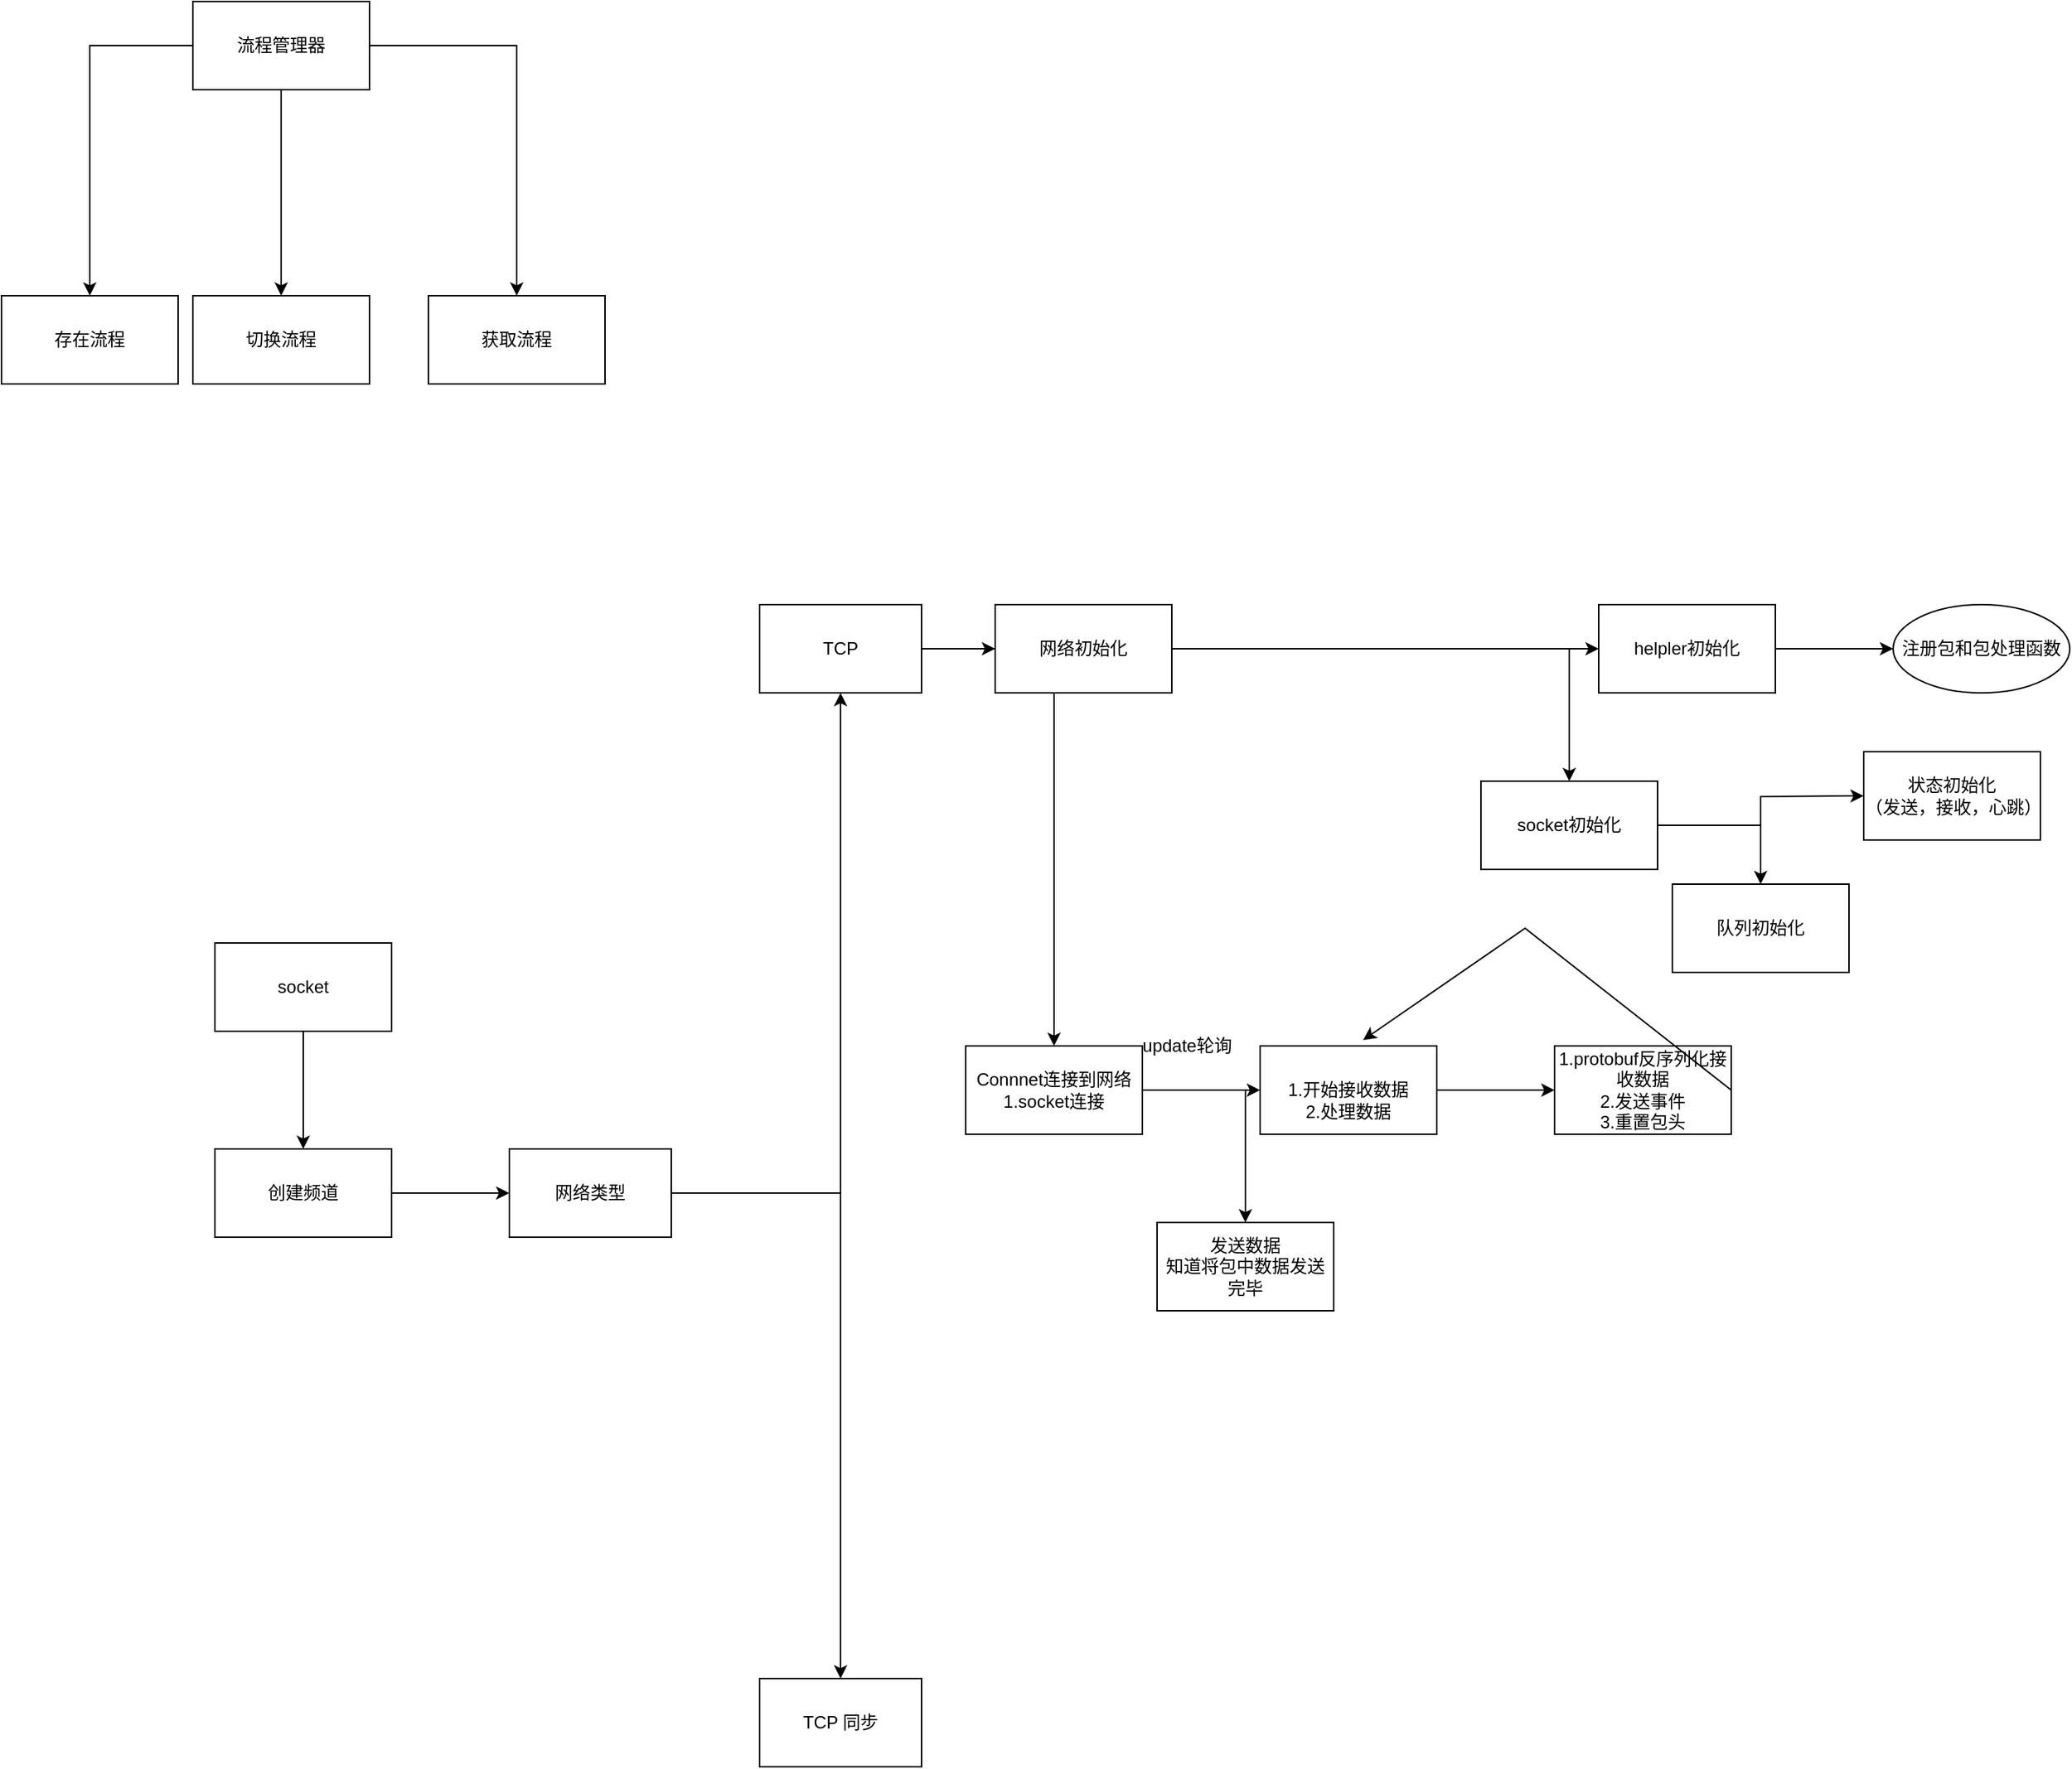 <mxfile version="20.2.4" type="github">
  <diagram id="-vz4P1ZITSGPAcEF1N8J" name="Page-1">
    <mxGraphModel dx="1422" dy="1963" grid="1" gridSize="10" guides="1" tooltips="1" connect="1" arrows="1" fold="1" page="1" pageScale="1" pageWidth="827" pageHeight="1169" math="0" shadow="0">
      <root>
        <mxCell id="0" />
        <mxCell id="1" parent="0" />
        <mxCell id="q0Rex6J8z_JQCzWFVHfo-3" value="" style="edgeStyle=orthogonalEdgeStyle;rounded=0;orthogonalLoop=1;jettySize=auto;html=1;" parent="1" source="q0Rex6J8z_JQCzWFVHfo-1" target="q0Rex6J8z_JQCzWFVHfo-2" edge="1">
          <mxGeometry relative="1" as="geometry" />
        </mxCell>
        <mxCell id="q0Rex6J8z_JQCzWFVHfo-5" value="" style="edgeStyle=orthogonalEdgeStyle;rounded=0;orthogonalLoop=1;jettySize=auto;html=1;" parent="1" source="q0Rex6J8z_JQCzWFVHfo-1" target="q0Rex6J8z_JQCzWFVHfo-4" edge="1">
          <mxGeometry relative="1" as="geometry" />
        </mxCell>
        <mxCell id="q0Rex6J8z_JQCzWFVHfo-7" value="" style="edgeStyle=orthogonalEdgeStyle;rounded=0;orthogonalLoop=1;jettySize=auto;html=1;" parent="1" source="q0Rex6J8z_JQCzWFVHfo-1" target="q0Rex6J8z_JQCzWFVHfo-6" edge="1">
          <mxGeometry relative="1" as="geometry" />
        </mxCell>
        <mxCell id="q0Rex6J8z_JQCzWFVHfo-1" value="流程管理器" style="rounded=0;whiteSpace=wrap;html=1;" parent="1" vertex="1">
          <mxGeometry x="235" y="-180" width="120" height="60" as="geometry" />
        </mxCell>
        <mxCell id="q0Rex6J8z_JQCzWFVHfo-2" value="切换流程" style="whiteSpace=wrap;html=1;rounded=0;" parent="1" vertex="1">
          <mxGeometry x="235" y="20" width="120" height="60" as="geometry" />
        </mxCell>
        <mxCell id="q0Rex6J8z_JQCzWFVHfo-4" value="存在流程" style="rounded=0;whiteSpace=wrap;html=1;" parent="1" vertex="1">
          <mxGeometry x="105" y="20" width="120" height="60" as="geometry" />
        </mxCell>
        <mxCell id="q0Rex6J8z_JQCzWFVHfo-6" value="获取流程" style="whiteSpace=wrap;html=1;rounded=0;" parent="1" vertex="1">
          <mxGeometry x="395" y="20" width="120" height="60" as="geometry" />
        </mxCell>
        <mxCell id="vNqGafequIF6js2vLs9z-3" value="" style="edgeStyle=orthogonalEdgeStyle;rounded=0;orthogonalLoop=1;jettySize=auto;html=1;" parent="1" source="vNqGafequIF6js2vLs9z-1" target="vNqGafequIF6js2vLs9z-2" edge="1">
          <mxGeometry relative="1" as="geometry" />
        </mxCell>
        <mxCell id="vNqGafequIF6js2vLs9z-1" value="socket" style="whiteSpace=wrap;html=1;" parent="1" vertex="1">
          <mxGeometry x="250" y="460" width="120" height="60" as="geometry" />
        </mxCell>
        <mxCell id="vNqGafequIF6js2vLs9z-5" value="" style="edgeStyle=orthogonalEdgeStyle;rounded=0;orthogonalLoop=1;jettySize=auto;html=1;" parent="1" source="vNqGafequIF6js2vLs9z-2" target="vNqGafequIF6js2vLs9z-4" edge="1">
          <mxGeometry relative="1" as="geometry" />
        </mxCell>
        <mxCell id="vNqGafequIF6js2vLs9z-2" value="创建频道&lt;br&gt;" style="whiteSpace=wrap;html=1;" parent="1" vertex="1">
          <mxGeometry x="250" y="600" width="120" height="60" as="geometry" />
        </mxCell>
        <mxCell id="vNqGafequIF6js2vLs9z-7" value="" style="edgeStyle=orthogonalEdgeStyle;rounded=0;orthogonalLoop=1;jettySize=auto;html=1;" parent="1" source="vNqGafequIF6js2vLs9z-4" target="vNqGafequIF6js2vLs9z-6" edge="1">
          <mxGeometry relative="1" as="geometry" />
        </mxCell>
        <mxCell id="vNqGafequIF6js2vLs9z-9" value="" style="edgeStyle=orthogonalEdgeStyle;rounded=0;orthogonalLoop=1;jettySize=auto;html=1;" parent="1" source="vNqGafequIF6js2vLs9z-4" target="vNqGafequIF6js2vLs9z-8" edge="1">
          <mxGeometry relative="1" as="geometry" />
        </mxCell>
        <mxCell id="vNqGafequIF6js2vLs9z-4" value="网络类型" style="whiteSpace=wrap;html=1;" parent="1" vertex="1">
          <mxGeometry x="450" y="600" width="110" height="60" as="geometry" />
        </mxCell>
        <mxCell id="vNqGafequIF6js2vLs9z-44" value="" style="edgeStyle=orthogonalEdgeStyle;rounded=0;orthogonalLoop=1;jettySize=auto;html=1;" parent="1" source="vNqGafequIF6js2vLs9z-6" target="vNqGafequIF6js2vLs9z-43" edge="1">
          <mxGeometry relative="1" as="geometry" />
        </mxCell>
        <mxCell id="vNqGafequIF6js2vLs9z-56" value="" style="edgeStyle=orthogonalEdgeStyle;rounded=0;orthogonalLoop=1;jettySize=auto;html=1;" parent="1" source="vNqGafequIF6js2vLs9z-6" target="vNqGafequIF6js2vLs9z-55" edge="1">
          <mxGeometry relative="1" as="geometry" />
        </mxCell>
        <mxCell id="vNqGafequIF6js2vLs9z-6" value="TCP" style="whiteSpace=wrap;html=1;" parent="1" vertex="1">
          <mxGeometry x="620" y="230" width="110" height="60" as="geometry" />
        </mxCell>
        <mxCell id="vNqGafequIF6js2vLs9z-8" value="TCP 同步" style="whiteSpace=wrap;html=1;" parent="1" vertex="1">
          <mxGeometry x="620" y="960" width="110" height="60" as="geometry" />
        </mxCell>
        <mxCell id="vNqGafequIF6js2vLs9z-42" value="" style="edgeStyle=orthogonalEdgeStyle;rounded=0;orthogonalLoop=1;jettySize=auto;html=1;" parent="1" source="vNqGafequIF6js2vLs9z-34" target="vNqGafequIF6js2vLs9z-41" edge="1">
          <mxGeometry relative="1" as="geometry" />
        </mxCell>
        <mxCell id="vNqGafequIF6js2vLs9z-34" value="helpler初始化" style="whiteSpace=wrap;html=1;" parent="1" vertex="1">
          <mxGeometry x="1190" y="230" width="120" height="60" as="geometry" />
        </mxCell>
        <mxCell id="vNqGafequIF6js2vLs9z-41" value="注册包和包处理函数" style="ellipse;whiteSpace=wrap;html=1;" parent="1" vertex="1">
          <mxGeometry x="1390" y="230" width="120" height="60" as="geometry" />
        </mxCell>
        <mxCell id="vNqGafequIF6js2vLs9z-48" value="" style="edgeStyle=orthogonalEdgeStyle;rounded=0;orthogonalLoop=1;jettySize=auto;html=1;" parent="1" source="vNqGafequIF6js2vLs9z-43" target="vNqGafequIF6js2vLs9z-47" edge="1">
          <mxGeometry relative="1" as="geometry" />
        </mxCell>
        <mxCell id="vNqGafequIF6js2vLs9z-43" value="网络初始化" style="whiteSpace=wrap;html=1;" parent="1" vertex="1">
          <mxGeometry x="780" y="230" width="120" height="60" as="geometry" />
        </mxCell>
        <mxCell id="vNqGafequIF6js2vLs9z-45" value="" style="endArrow=classic;html=1;rounded=0;exitX=1;exitY=0.5;exitDx=0;exitDy=0;entryX=0;entryY=0.5;entryDx=0;entryDy=0;" parent="1" source="vNqGafequIF6js2vLs9z-43" target="vNqGafequIF6js2vLs9z-34" edge="1">
          <mxGeometry width="50" height="50" relative="1" as="geometry">
            <mxPoint x="880" y="350" as="sourcePoint" />
            <mxPoint x="930" y="300" as="targetPoint" />
          </mxGeometry>
        </mxCell>
        <mxCell id="vNqGafequIF6js2vLs9z-50" value="" style="edgeStyle=orthogonalEdgeStyle;rounded=0;orthogonalLoop=1;jettySize=auto;html=1;" parent="1" source="vNqGafequIF6js2vLs9z-47" edge="1">
          <mxGeometry relative="1" as="geometry">
            <mxPoint x="1370" y="360" as="targetPoint" />
          </mxGeometry>
        </mxCell>
        <mxCell id="vNqGafequIF6js2vLs9z-52" value="" style="edgeStyle=orthogonalEdgeStyle;rounded=0;orthogonalLoop=1;jettySize=auto;html=1;" parent="1" source="vNqGafequIF6js2vLs9z-47" target="vNqGafequIF6js2vLs9z-51" edge="1">
          <mxGeometry relative="1" as="geometry" />
        </mxCell>
        <mxCell id="vNqGafequIF6js2vLs9z-47" value="socket初始化" style="whiteSpace=wrap;html=1;" parent="1" vertex="1">
          <mxGeometry x="1110" y="350" width="120" height="60" as="geometry" />
        </mxCell>
        <mxCell id="vNqGafequIF6js2vLs9z-49" value="状态初始化&lt;br&gt;（发送，接收，心跳）" style="whiteSpace=wrap;html=1;" parent="1" vertex="1">
          <mxGeometry x="1370" y="330" width="120" height="60" as="geometry" />
        </mxCell>
        <mxCell id="vNqGafequIF6js2vLs9z-51" value="队列初始化" style="whiteSpace=wrap;html=1;" parent="1" vertex="1">
          <mxGeometry x="1240" y="420" width="120" height="60" as="geometry" />
        </mxCell>
        <mxCell id="vNqGafequIF6js2vLs9z-58" value="" style="edgeStyle=orthogonalEdgeStyle;rounded=0;orthogonalLoop=1;jettySize=auto;html=1;" parent="1" source="vNqGafequIF6js2vLs9z-55" target="vNqGafequIF6js2vLs9z-57" edge="1">
          <mxGeometry relative="1" as="geometry" />
        </mxCell>
        <mxCell id="v6LqayzRAc19wyVtaCcf-6" value="" style="edgeStyle=orthogonalEdgeStyle;rounded=0;orthogonalLoop=1;jettySize=auto;html=1;" edge="1" parent="1" source="vNqGafequIF6js2vLs9z-55" target="v6LqayzRAc19wyVtaCcf-5">
          <mxGeometry relative="1" as="geometry" />
        </mxCell>
        <mxCell id="vNqGafequIF6js2vLs9z-55" value="Connnet连接到网络&lt;br&gt;1.socket连接" style="whiteSpace=wrap;html=1;" parent="1" vertex="1">
          <mxGeometry x="760" y="530" width="120" height="60" as="geometry" />
        </mxCell>
        <mxCell id="vNqGafequIF6js2vLs9z-60" value="" style="edgeStyle=orthogonalEdgeStyle;rounded=0;orthogonalLoop=1;jettySize=auto;html=1;" parent="1" source="vNqGafequIF6js2vLs9z-57" target="vNqGafequIF6js2vLs9z-59" edge="1">
          <mxGeometry relative="1" as="geometry" />
        </mxCell>
        <mxCell id="vNqGafequIF6js2vLs9z-57" value="&lt;br&gt;1.开始接收数据&lt;br&gt;2.处理数据" style="whiteSpace=wrap;html=1;" parent="1" vertex="1">
          <mxGeometry x="960" y="530" width="120" height="60" as="geometry" />
        </mxCell>
        <mxCell id="vNqGafequIF6js2vLs9z-59" value="1.protobuf反序列化接收数据&lt;br&gt;2.发送事件&lt;br&gt;3.重置包头" style="whiteSpace=wrap;html=1;" parent="1" vertex="1">
          <mxGeometry x="1160" y="530" width="120" height="60" as="geometry" />
        </mxCell>
        <mxCell id="v6LqayzRAc19wyVtaCcf-2" value="" style="endArrow=classic;html=1;rounded=0;exitX=1;exitY=0.5;exitDx=0;exitDy=0;entryX=0.583;entryY=-0.067;entryDx=0;entryDy=0;entryPerimeter=0;" edge="1" parent="1" source="vNqGafequIF6js2vLs9z-59" target="vNqGafequIF6js2vLs9z-57">
          <mxGeometry width="50" height="50" relative="1" as="geometry">
            <mxPoint x="970" y="570" as="sourcePoint" />
            <mxPoint x="1020" y="520" as="targetPoint" />
            <Array as="points">
              <mxPoint x="1140" y="450" />
            </Array>
          </mxGeometry>
        </mxCell>
        <mxCell id="v6LqayzRAc19wyVtaCcf-5" value="发送数据&lt;br&gt;知道将包中数据发送完毕" style="whiteSpace=wrap;html=1;" vertex="1" parent="1">
          <mxGeometry x="890" y="650" width="120" height="60" as="geometry" />
        </mxCell>
        <mxCell id="v6LqayzRAc19wyVtaCcf-7" value="update轮询" style="text;html=1;align=center;verticalAlign=middle;resizable=0;points=[];autosize=1;strokeColor=none;fillColor=none;" vertex="1" parent="1">
          <mxGeometry x="870" y="515" width="80" height="30" as="geometry" />
        </mxCell>
      </root>
    </mxGraphModel>
  </diagram>
</mxfile>
